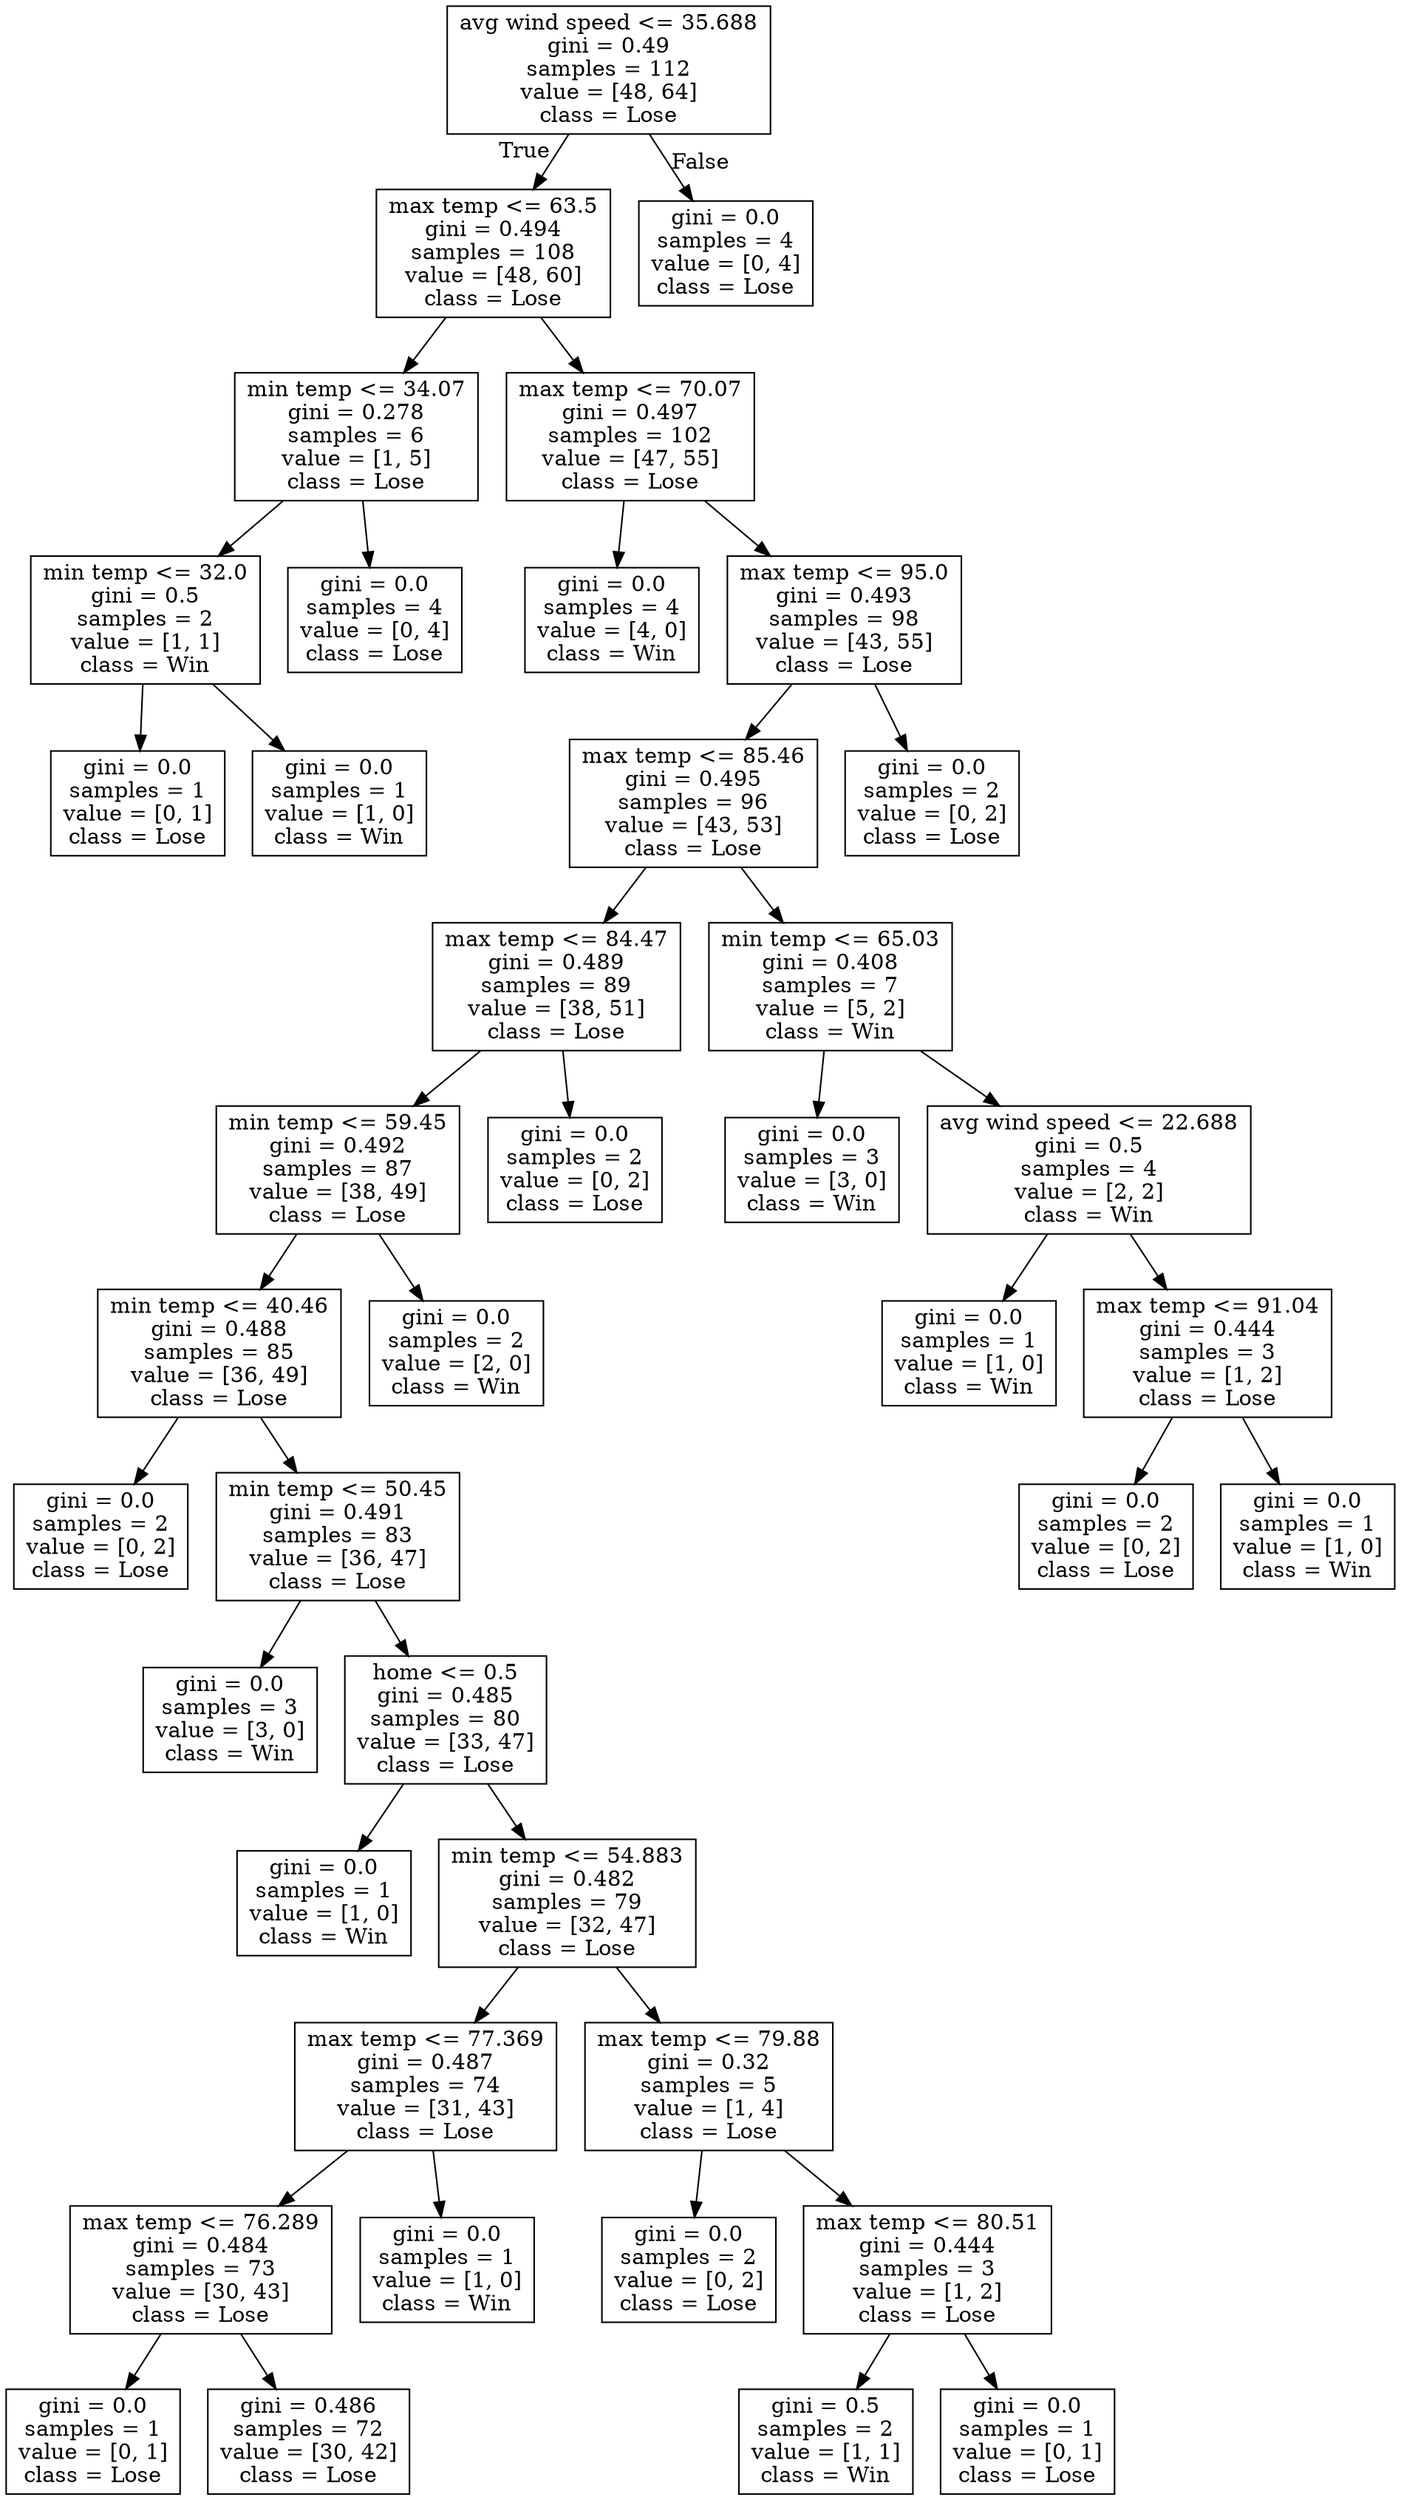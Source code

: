 digraph Tree {
node [shape=box] ;
0 [label="avg wind speed <= 35.688\ngini = 0.49\nsamples = 112\nvalue = [48, 64]\nclass = Lose"] ;
1 [label="max temp <= 63.5\ngini = 0.494\nsamples = 108\nvalue = [48, 60]\nclass = Lose"] ;
0 -> 1 [labeldistance=2.5, labelangle=45, headlabel="True"] ;
2 [label="min temp <= 34.07\ngini = 0.278\nsamples = 6\nvalue = [1, 5]\nclass = Lose"] ;
1 -> 2 ;
3 [label="min temp <= 32.0\ngini = 0.5\nsamples = 2\nvalue = [1, 1]\nclass = Win"] ;
2 -> 3 ;
4 [label="gini = 0.0\nsamples = 1\nvalue = [0, 1]\nclass = Lose"] ;
3 -> 4 ;
5 [label="gini = 0.0\nsamples = 1\nvalue = [1, 0]\nclass = Win"] ;
3 -> 5 ;
6 [label="gini = 0.0\nsamples = 4\nvalue = [0, 4]\nclass = Lose"] ;
2 -> 6 ;
7 [label="max temp <= 70.07\ngini = 0.497\nsamples = 102\nvalue = [47, 55]\nclass = Lose"] ;
1 -> 7 ;
8 [label="gini = 0.0\nsamples = 4\nvalue = [4, 0]\nclass = Win"] ;
7 -> 8 ;
9 [label="max temp <= 95.0\ngini = 0.493\nsamples = 98\nvalue = [43, 55]\nclass = Lose"] ;
7 -> 9 ;
10 [label="max temp <= 85.46\ngini = 0.495\nsamples = 96\nvalue = [43, 53]\nclass = Lose"] ;
9 -> 10 ;
11 [label="max temp <= 84.47\ngini = 0.489\nsamples = 89\nvalue = [38, 51]\nclass = Lose"] ;
10 -> 11 ;
12 [label="min temp <= 59.45\ngini = 0.492\nsamples = 87\nvalue = [38, 49]\nclass = Lose"] ;
11 -> 12 ;
13 [label="min temp <= 40.46\ngini = 0.488\nsamples = 85\nvalue = [36, 49]\nclass = Lose"] ;
12 -> 13 ;
14 [label="gini = 0.0\nsamples = 2\nvalue = [0, 2]\nclass = Lose"] ;
13 -> 14 ;
15 [label="min temp <= 50.45\ngini = 0.491\nsamples = 83\nvalue = [36, 47]\nclass = Lose"] ;
13 -> 15 ;
16 [label="gini = 0.0\nsamples = 3\nvalue = [3, 0]\nclass = Win"] ;
15 -> 16 ;
17 [label="home <= 0.5\ngini = 0.485\nsamples = 80\nvalue = [33, 47]\nclass = Lose"] ;
15 -> 17 ;
18 [label="gini = 0.0\nsamples = 1\nvalue = [1, 0]\nclass = Win"] ;
17 -> 18 ;
19 [label="min temp <= 54.883\ngini = 0.482\nsamples = 79\nvalue = [32, 47]\nclass = Lose"] ;
17 -> 19 ;
20 [label="max temp <= 77.369\ngini = 0.487\nsamples = 74\nvalue = [31, 43]\nclass = Lose"] ;
19 -> 20 ;
21 [label="max temp <= 76.289\ngini = 0.484\nsamples = 73\nvalue = [30, 43]\nclass = Lose"] ;
20 -> 21 ;
22 [label="gini = 0.0\nsamples = 1\nvalue = [0, 1]\nclass = Lose"] ;
21 -> 22 ;
23 [label="gini = 0.486\nsamples = 72\nvalue = [30, 42]\nclass = Lose"] ;
21 -> 23 ;
24 [label="gini = 0.0\nsamples = 1\nvalue = [1, 0]\nclass = Win"] ;
20 -> 24 ;
25 [label="max temp <= 79.88\ngini = 0.32\nsamples = 5\nvalue = [1, 4]\nclass = Lose"] ;
19 -> 25 ;
26 [label="gini = 0.0\nsamples = 2\nvalue = [0, 2]\nclass = Lose"] ;
25 -> 26 ;
27 [label="max temp <= 80.51\ngini = 0.444\nsamples = 3\nvalue = [1, 2]\nclass = Lose"] ;
25 -> 27 ;
28 [label="gini = 0.5\nsamples = 2\nvalue = [1, 1]\nclass = Win"] ;
27 -> 28 ;
29 [label="gini = 0.0\nsamples = 1\nvalue = [0, 1]\nclass = Lose"] ;
27 -> 29 ;
30 [label="gini = 0.0\nsamples = 2\nvalue = [2, 0]\nclass = Win"] ;
12 -> 30 ;
31 [label="gini = 0.0\nsamples = 2\nvalue = [0, 2]\nclass = Lose"] ;
11 -> 31 ;
32 [label="min temp <= 65.03\ngini = 0.408\nsamples = 7\nvalue = [5, 2]\nclass = Win"] ;
10 -> 32 ;
33 [label="gini = 0.0\nsamples = 3\nvalue = [3, 0]\nclass = Win"] ;
32 -> 33 ;
34 [label="avg wind speed <= 22.688\ngini = 0.5\nsamples = 4\nvalue = [2, 2]\nclass = Win"] ;
32 -> 34 ;
35 [label="gini = 0.0\nsamples = 1\nvalue = [1, 0]\nclass = Win"] ;
34 -> 35 ;
36 [label="max temp <= 91.04\ngini = 0.444\nsamples = 3\nvalue = [1, 2]\nclass = Lose"] ;
34 -> 36 ;
37 [label="gini = 0.0\nsamples = 2\nvalue = [0, 2]\nclass = Lose"] ;
36 -> 37 ;
38 [label="gini = 0.0\nsamples = 1\nvalue = [1, 0]\nclass = Win"] ;
36 -> 38 ;
39 [label="gini = 0.0\nsamples = 2\nvalue = [0, 2]\nclass = Lose"] ;
9 -> 39 ;
40 [label="gini = 0.0\nsamples = 4\nvalue = [0, 4]\nclass = Lose"] ;
0 -> 40 [labeldistance=2.5, labelangle=-45, headlabel="False"] ;
}